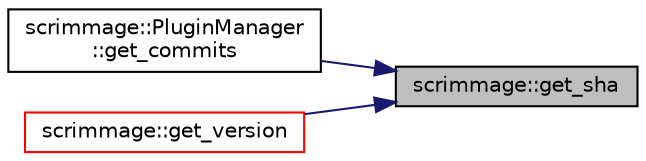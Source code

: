 digraph "scrimmage::get_sha"
{
 // LATEX_PDF_SIZE
  edge [fontname="Helvetica",fontsize="10",labelfontname="Helvetica",labelfontsize="10"];
  node [fontname="Helvetica",fontsize="10",shape=record];
  rankdir="RL";
  Node1 [label="scrimmage::get_sha",height=0.2,width=0.4,color="black", fillcolor="grey75", style="filled", fontcolor="black",tooltip=" "];
  Node1 -> Node2 [dir="back",color="midnightblue",fontsize="10",style="solid",fontname="Helvetica"];
  Node2 [label="scrimmage::PluginManager\l::get_commits",height=0.2,width=0.4,color="black", fillcolor="white", style="filled",URL="$classscrimmage_1_1PluginManager.html#a853c92c43c008a5b9c8d653310524cf5",tooltip=" "];
  Node1 -> Node3 [dir="back",color="midnightblue",fontsize="10",style="solid",fontname="Helvetica"];
  Node3 [label="scrimmage::get_version",height=0.2,width=0.4,color="red", fillcolor="white", style="filled",URL="$namespacescrimmage.html#afd611973d4b25cd498d79f9b33c0e82c",tooltip=" "];
}
